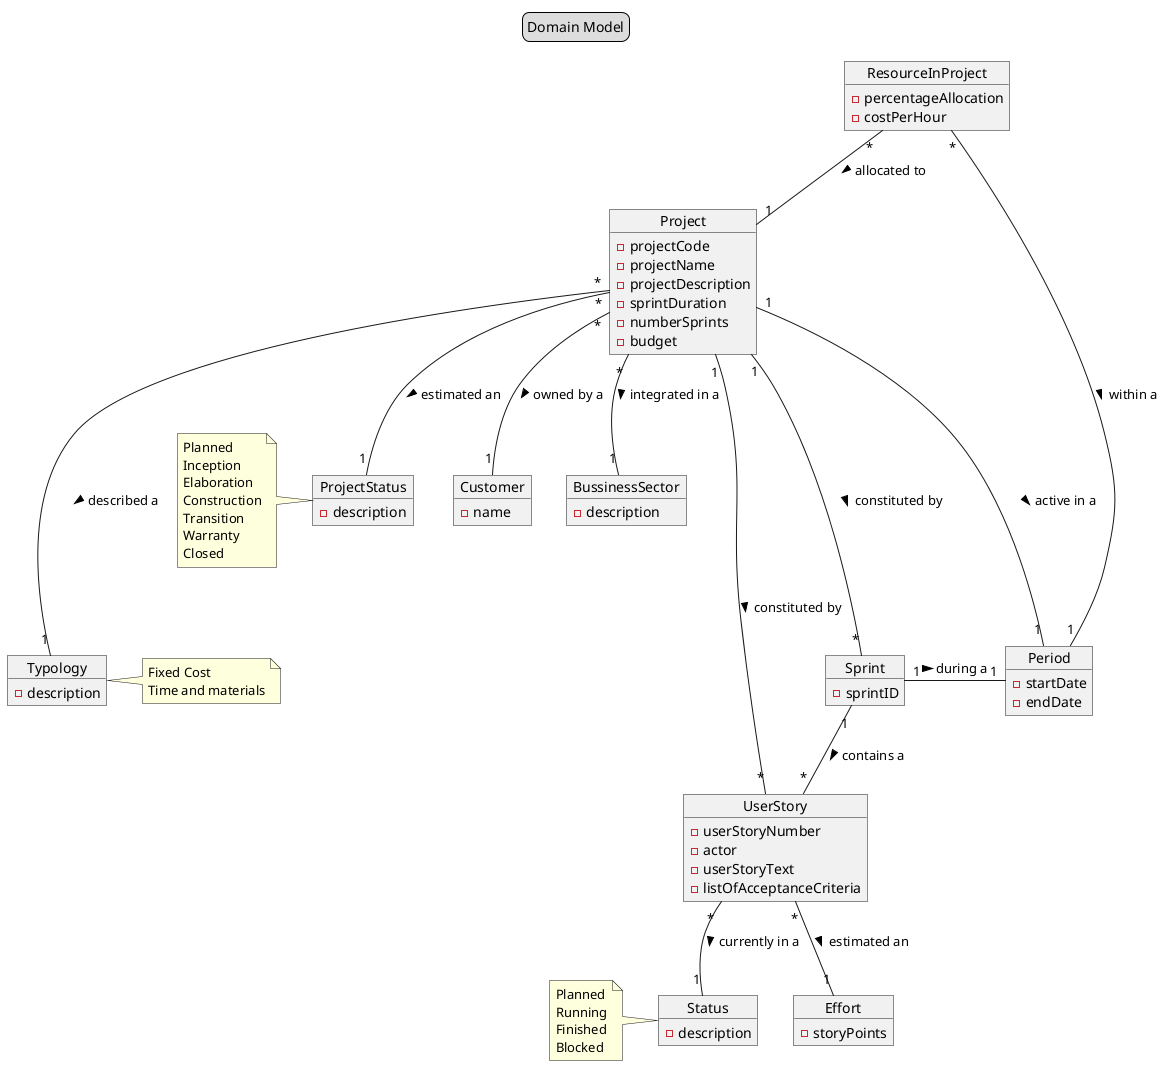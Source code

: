 @startuml
/'Domain Model'/

/'title'/

legend top
Domain Model
end legend

/'Class'/

Object "Project" as Project {
-projectCode
-projectName
-projectDescription
-sprintDuration
-numberSprints
-budget
}

Object "Customer" as Customer {
-name
}

Object "BussinessSector" as BussinessSector {
-description
}

Object "Typology" as Typology {
-description
}

Object "Period" as Period {
-startDate
-endDate
}

Object "ProjectStatus" as ProjectStatus {
-description
}

Object "ResourceInProject" as ResourceInProject {
-percentageAllocation
-costPerHour
}

Object "Sprint" as Sprint {
-sprintID
}

Object "Status" as Status {
-description
}

Object "UserStory" as UserStory {
-userStoryNumber
-actor
-userStoryText
-listOfAcceptanceCriteria
}

Object "Effort" as Effort {
-storyPoints
}

/'Directions'/

Project "*" -- "1" Customer : owned by a  >
Project "*" -- "1" BussinessSector : integrated in a  >
Project "*" --- "1" Typology : described a  >
Project "*" -- "1" ProjectStatus : estimated an  >
Project "1" -- "1" Period : active in a >
ResourceInProject "*" -- "1" Period : within a  >
ResourceInProject "*" -- "1" Project : allocated to >
Project "1" --- "*" Sprint : constituted by >
Project "1" -- "*" UserStory : constituted by >
Sprint "1" - "1" Period : during a >
Sprint "1" -- "*" UserStory : contains a >
UserStory "*" -- "1" Status : currently in a  >
UserStory "*" -- "1" Effort : estimated an  >

/'notas'/

note left of ProjectStatus
    Planned
    Inception
    Elaboration
    Construction
    Transition
    Warranty
    Closed
end note

note left of Status
    Planned
    Running
    Finished
    Blocked
end note

note left of Typology
    Fixed Cost
    Time and materials
end note

@enduml